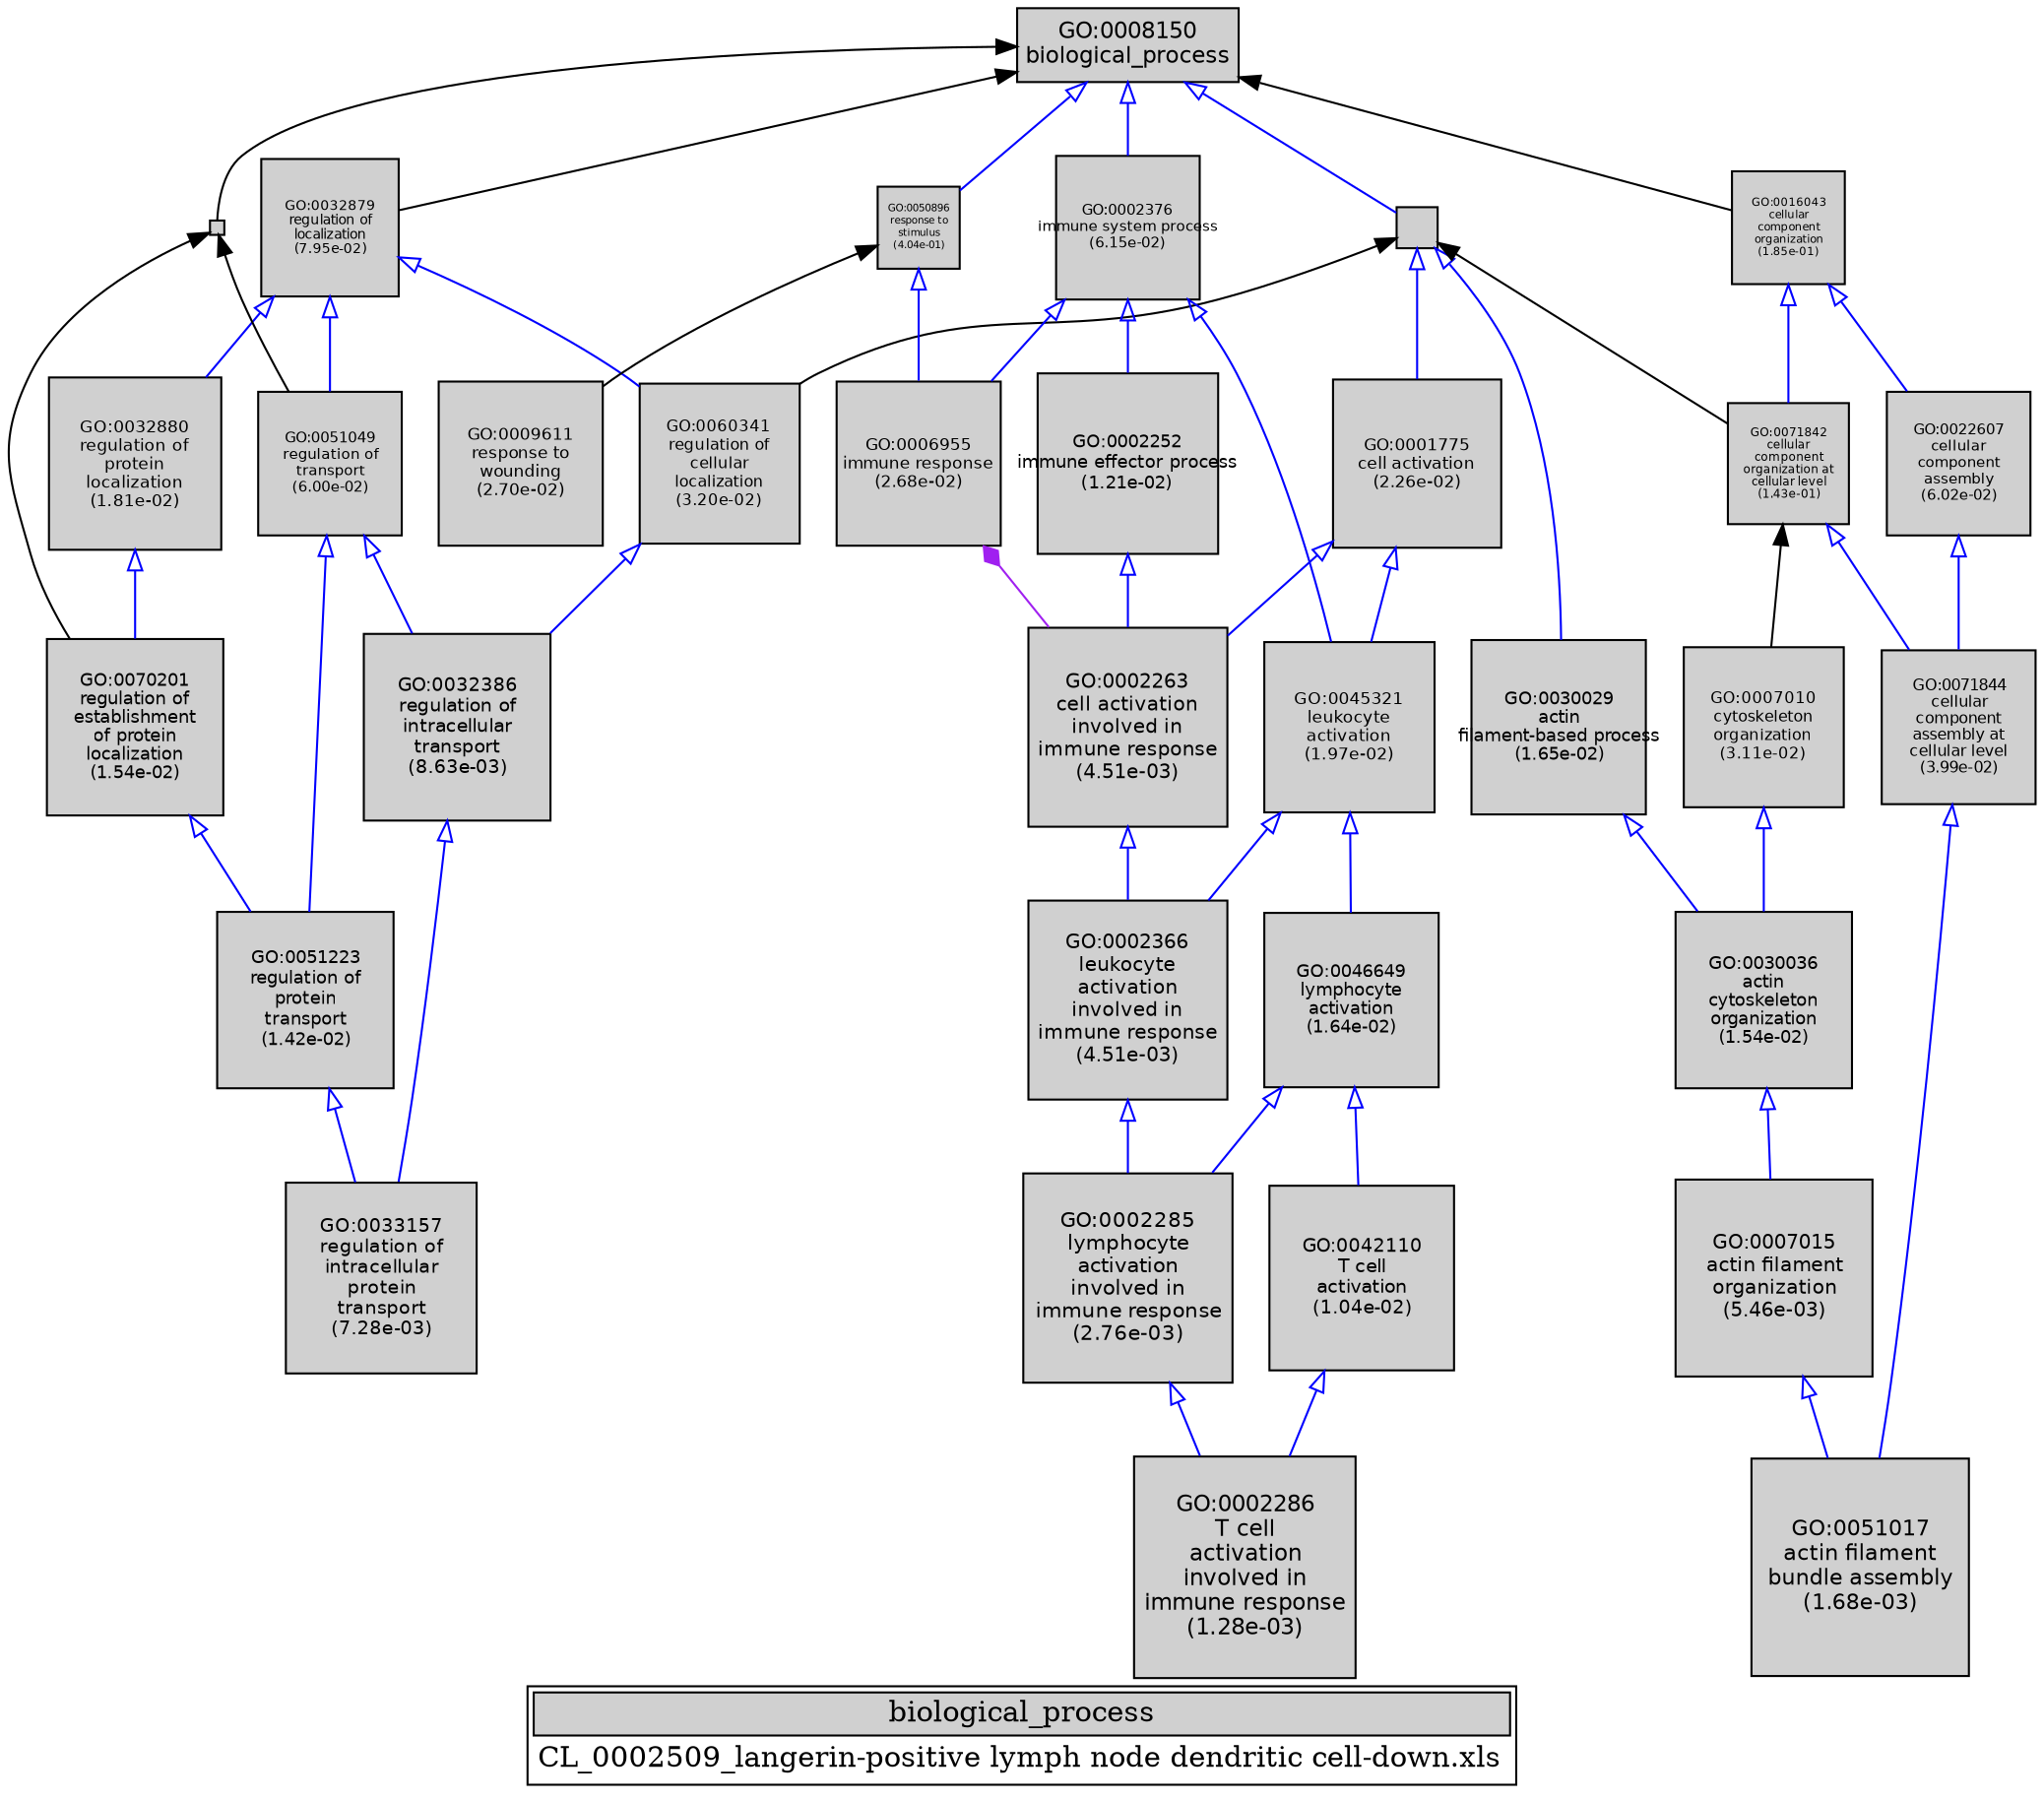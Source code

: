 digraph "biological_process" {
graph [ bgcolor = "#FFFFFF", label = <<TABLE COLOR="black" BGCOLOR="white"><TR><TD COLSPAN="2" BGCOLOR="#D0D0D0"><FONT COLOR="black">biological_process</FONT></TD></TR><TR><TD BORDER="0">CL_0002509_langerin-positive lymph node dendritic cell-down.xls</TD></TR></TABLE>> ];
node [ fontname = "Helvetica" ];

subgraph "nodes" {

node [ style = "filled", fixedsize = "true", width = 1, shape = "box", fontsize = 9, fillcolor = "#D0D0D0", fontcolor = "black", color = "black" ];

"GO:0009987" [ URL = "#GO:0009987", label = "", width = 0.274960214068, shape = "box", height = 0.274960214068 ];
"GO:0033157" [ URL = "#GO:0033157", label = <<TABLE BORDER="0"><TR><TD>GO:0033157<BR/>regulation of<BR/>intracellular<BR/>protein<BR/>transport<BR/>(7.28e-03)</TD></TR></TABLE>>, width = 1.29058410658, shape = "box", fontsize = 9.29220556738, height = 1.29058410658 ];
"GO:0032879" [ URL = "#GO:0032879", label = <<TABLE BORDER="0"><TR><TD>GO:0032879<BR/>regulation of<BR/>localization<BR/>(7.95e-02)</TD></TR></TABLE>>, width = 0.928147703027, shape = "box", fontsize = 6.68266346179, height = 0.928147703027 ];
"GO:0032386" [ URL = "#GO:0032386", label = <<TABLE BORDER="0"><TR><TD>GO:0032386<BR/>regulation of<BR/>intracellular<BR/>transport<BR/>(8.63e-03)</TD></TR></TABLE>>, width = 1.26825456004, shape = "box", fontsize = 9.13143283227, height = 1.26825456004 ];
"GO:0002252" [ URL = "#GO:0002252", label = <<TABLE BORDER="0"><TR><TD>GO:0002252<BR/>immune effector process<BR/>(1.21e-02)</TD></TR></TABLE>>, width = 1.2229833423, shape = "box", fontsize = 8.80548006454, height = 1.2229833423 ];
"GO:0051017" [ URL = "#GO:0051017", label = <<TABLE BORDER="0"><TR><TD>GO:0051017<BR/>actin filament<BR/>bundle assembly<BR/>(1.68e-03)</TD></TR></TABLE>>, width = 1.46891314278, shape = "box", fontsize = 10.576174628, height = 1.46891314278 ];
"GO:0060341" [ URL = "#GO:0060341", label = <<TABLE BORDER="0"><TR><TD>GO:0060341<BR/>regulation of<BR/>cellular<BR/>localization<BR/>(3.20e-02)</TD></TR></TABLE>>, width = 1.08049966978, shape = "box", fontsize = 7.7795976224, height = 1.08049966978 ];
"GO:0022607" [ URL = "#GO:0022607", label = <<TABLE BORDER="0"><TR><TD>GO:0022607<BR/>cellular<BR/>component<BR/>assembly<BR/>(6.02e-02)</TD></TR></TABLE>>, width = 0.977333301255, shape = "box", fontsize = 7.03679976904, height = 0.977333301255 ];
"GO:0032880" [ URL = "#GO:0032880", label = <<TABLE BORDER="0"><TR><TD>GO:0032880<BR/>regulation of<BR/>protein<BR/>localization<BR/>(1.81e-02)</TD></TR></TABLE>>, width = 1.16617134684, shape = "box", fontsize = 8.39643369728, height = 1.16617134684 ];
"GO:0030036" [ URL = "#GO:0030036", label = <<TABLE BORDER="0"><TR><TD>GO:0030036<BR/>actin<BR/>cytoskeleton<BR/>organization<BR/>(1.54e-02)</TD></TR></TABLE>>, width = 1.18863132797, shape = "box", fontsize = 8.55814556136, height = 1.18863132797 ];
"GO:0001775" [ URL = "#GO:0001775", label = <<TABLE BORDER="0"><TR><TD>GO:0001775<BR/>cell activation<BR/>(2.26e-02)</TD></TR></TABLE>>, width = 1.13309715774, shape = "box", fontsize = 8.15829953569, height = 1.13309715774 ];
"GO:0007015" [ URL = "#GO:0007015", label = <<TABLE BORDER="0"><TR><TD>GO:0007015<BR/>actin filament<BR/>organization<BR/>(5.46e-03)</TD></TR></TABLE>>, width = 1.32753754614, shape = "box", fontsize = 9.5582703322, height = 1.32753754614 ];
"GO:0071844" [ URL = "#GO:0071844", label = <<TABLE BORDER="0"><TR><TD>GO:0071844<BR/>cellular<BR/>component<BR/>assembly at<BR/>cellular level<BR/>(3.99e-02)</TD></TR></TABLE>>, width = 1.04567115623, shape = "box", fontsize = 7.52883232486, height = 1.04567115623 ];
"GO:0008150" [ URL = "#GO:0008150", label = <<TABLE BORDER="0"><TR><TD>GO:0008150<BR/>biological_process</TD></TR></TABLE>>, width = 1.5, shape = "box", fontsize = 10.8 ];
"GO:0051049" [ URL = "#GO:0051049", label = <<TABLE BORDER="0"><TR><TD>GO:0051049<BR/>regulation of<BR/>transport<BR/>(6.00e-02)</TD></TR></TABLE>>, width = 0.977718991662, shape = "box", fontsize = 7.03957673996, height = 0.977718991662 ];
"GO:0006955" [ URL = "#GO:0006955", label = <<TABLE BORDER="0"><TR><TD>GO:0006955<BR/>immune response<BR/>(2.68e-02)</TD></TR></TABLE>>, width = 1.10806373088, shape = "box", fontsize = 7.97805886236, height = 1.10806373088 ];
"GO:0030029" [ URL = "#GO:0030029", label = <<TABLE BORDER="0"><TR><TD>GO:0030029<BR/>actin<BR/>filament-based process<BR/>(1.65e-02)</TD></TR></TABLE>>, width = 1.17903848311, shape = "box", fontsize = 8.48907707837, height = 1.17903848311 ];
"GO:0007010" [ URL = "#GO:0007010", label = <<TABLE BORDER="0"><TR><TD>GO:0007010<BR/>cytoskeleton<BR/>organization<BR/>(3.11e-02)</TD></TR></TABLE>>, width = 1.08514545547, shape = "box", fontsize = 7.81304727937, height = 1.08514545547 ];
"GO:0009611" [ URL = "#GO:0009611", label = <<TABLE BORDER="0"><TR><TD>GO:0009611<BR/>response to<BR/>wounding<BR/>(2.70e-02)</TD></TR></TABLE>>, width = 1.10654133944, shape = "box", fontsize = 7.96709764396, height = 1.10654133944 ];
"GO:0045321" [ URL = "#GO:0045321", label = <<TABLE BORDER="0"><TR><TD>GO:0045321<BR/>leukocyte<BR/>activation<BR/>(1.97e-02)</TD></TR></TABLE>>, width = 1.15323984337, shape = "box", fontsize = 8.30332687227, height = 1.15323984337 ];
"GO:0046649" [ URL = "#GO:0046649", label = <<TABLE BORDER="0"><TR><TD>GO:0046649<BR/>lymphocyte<BR/>activation<BR/>(1.64e-02)</TD></TR></TABLE>>, width = 1.18020690955, shape = "box", fontsize = 8.49748974876, height = 1.18020690955 ];
"GO:0042110" [ URL = "#GO:0042110", label = <<TABLE BORDER="0"><TR><TD>GO:0042110<BR/>T cell<BR/>activation<BR/>(1.04e-02)</TD></TR></TABLE>>, width = 1.24349488424, shape = "box", fontsize = 8.95316316656, height = 1.24349488424 ];
"GO:0002263" [ URL = "#GO:0002263", label = <<TABLE BORDER="0"><TR><TD>GO:0002263<BR/>cell activation<BR/>involved in<BR/>immune response<BR/>(4.51e-03)</TD></TR></TABLE>>, width = 1.35135924073, shape = "box", fontsize = 9.72978653327, height = 1.35135924073 ];
"GO:0051223" [ URL = "#GO:0051223", label = <<TABLE BORDER="0"><TR><TD>GO:0051223<BR/>regulation of<BR/>protein<BR/>transport<BR/>(1.42e-02)</TD></TR></TABLE>>, width = 1.20082189272, shape = "box", fontsize = 8.64591762757, height = 1.20082189272 ];
"GO:0051234" [ URL = "#GO:0051234", width = 0.1, shape = "box", label = "", height = 0.1 ];
"GO:0070201" [ URL = "#GO:0070201", label = <<TABLE BORDER="0"><TR><TD>GO:0070201<BR/>regulation of<BR/>establishment<BR/>of protein<BR/>localization<BR/>(1.54e-02)</TD></TR></TABLE>>, width = 1.18863132797, shape = "box", fontsize = 8.55814556136, height = 1.18863132797 ];
"GO:0002366" [ URL = "#GO:0002366", label = <<TABLE BORDER="0"><TR><TD>GO:0002366<BR/>leukocyte<BR/>activation<BR/>involved in<BR/>immune response<BR/>(4.51e-03)</TD></TR></TABLE>>, width = 1.35135924073, shape = "box", fontsize = 9.72978653327, height = 1.35135924073 ];
"GO:0002376" [ URL = "#GO:0002376", label = <<TABLE BORDER="0"><TR><TD>GO:0002376<BR/>immune system process<BR/>(6.15e-02)</TD></TR></TABLE>>, width = 0.973704286894, shape = "box", fontsize = 7.01067086564, height = 0.973704286894 ];
"GO:0016043" [ URL = "#GO:0016043", label = <<TABLE BORDER="0"><TR><TD>GO:0016043<BR/>cellular<BR/>component<BR/>organization<BR/>(1.85e-01)</TD></TR></TABLE>>, width = 0.759872036083, shape = "box", fontsize = 5.4710786598, height = 0.759872036083 ];
"GO:0050896" [ URL = "#GO:0050896", label = <<TABLE BORDER="0"><TR><TD>GO:0050896<BR/>response to<BR/>stimulus<BR/>(4.04e-01)</TD></TR></TABLE>>, width = 0.561043585569, shape = "box", fontsize = 5.0, height = 0.561043585569 ];
"GO:0071842" [ URL = "#GO:0071842", label = <<TABLE BORDER="0"><TR><TD>GO:0071842<BR/>cellular<BR/>component<BR/>organization at<BR/>cellular level<BR/>(1.43e-01)</TD></TR></TABLE>>, width = 0.815604843331, shape = "box", fontsize = 5.87235487198, height = 0.815604843331 ];
"GO:0002285" [ URL = "#GO:0002285", label = <<TABLE BORDER="0"><TR><TD>GO:0002285<BR/>lymphocyte<BR/>activation<BR/>involved in<BR/>immune response<BR/>(2.76e-03)</TD></TR></TABLE>>, width = 1.41114760043, shape = "box", fontsize = 10.1602627231, height = 1.41114760043 ];
"GO:0002286" [ URL = "#GO:0002286", label = <<TABLE BORDER="0"><TR><TD>GO:0002286<BR/>T cell<BR/>activation<BR/>involved in<BR/>immune response<BR/>(1.28e-03)</TD></TR></TABLE>>, width = 1.5, shape = "box", fontsize = 10.8, height = 1.5 ];
}
subgraph "edges" {


edge [ dir = "back", weight = 1 ];
subgraph "regulates" {


edge [ color = "cyan", arrowtail = "none" ];
subgraph "positive" {


edge [ color = "green", arrowtail = "vee" ];
}
subgraph "negative" {


edge [ color = "red", arrowtail = "tee" ];
}
}
subgraph "part_of" {


edge [ color = "purple", arrowtail = "diamond", weight = 2.5 ];
"GO:0006955" -> "GO:0002263";
}
subgraph "is_a" {


edge [ color = "blue", arrowtail = "empty", weight = 5.0 ];
"GO:0051049" -> "GO:0032386";
"GO:0001775" -> "GO:0045321";
"GO:0007015" -> "GO:0051017";
"GO:0060341" -> "GO:0032386";
"GO:0030029" -> "GO:0030036";
"GO:0002252" -> "GO:0002263";
"GO:0032879" -> "GO:0051049";
"GO:0032386" -> "GO:0033157";
"GO:0002285" -> "GO:0002286";
"GO:0045321" -> "GO:0046649";
"GO:0016043" -> "GO:0071842";
"GO:0032880" -> "GO:0070201";
"GO:0042110" -> "GO:0002286";
"GO:0022607" -> "GO:0071844";
"GO:0008150" -> "GO:0009987";
"GO:0016043" -> "GO:0022607";
"GO:0007010" -> "GO:0030036";
"GO:0008150" -> "GO:0050896";
"GO:0030036" -> "GO:0007015";
"GO:0032879" -> "GO:0060341";
"GO:0046649" -> "GO:0002285";
"GO:0051223" -> "GO:0033157";
"GO:0001775" -> "GO:0002263";
"GO:0050896" -> "GO:0006955";
"GO:0002366" -> "GO:0002285";
"GO:0032879" -> "GO:0032880";
"GO:0046649" -> "GO:0042110";
"GO:0071844" -> "GO:0051017";
"GO:0002376" -> "GO:0002252";
"GO:0051049" -> "GO:0051223";
"GO:0071842" -> "GO:0071844";
"GO:0045321" -> "GO:0002366";
"GO:0009987" -> "GO:0030029";
"GO:0070201" -> "GO:0051223";
"GO:0002263" -> "GO:0002366";
"GO:0002376" -> "GO:0006955";
"GO:0009987" -> "GO:0001775";
"GO:0002376" -> "GO:0045321";
"GO:0008150" -> "GO:0002376";
}
"GO:0009987" -> "GO:0060341";
"GO:0051234" -> "GO:0051049";
"GO:0051234" -> "GO:0070201";
"GO:0009987" -> "GO:0071842";
"GO:0071842" -> "GO:0007010";
"GO:0050896" -> "GO:0009611";
"GO:0008150" -> "GO:0016043";
"GO:0008150" -> "GO:0051234";
"GO:0008150" -> "GO:0032879";
}
}
